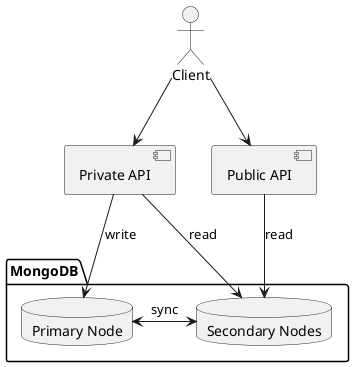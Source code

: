 @startuml

actor Client
component "Private API" as A
component "Public API" as B

Client --> A
Client --> B

package MongoDB {

    database "Primary Node" as PDB
    database "Secondary Nodes" as S
    PDB <-l-> S: sync

}

A --> PDB: write
A --> S: read
B --> S: read


@enduml
